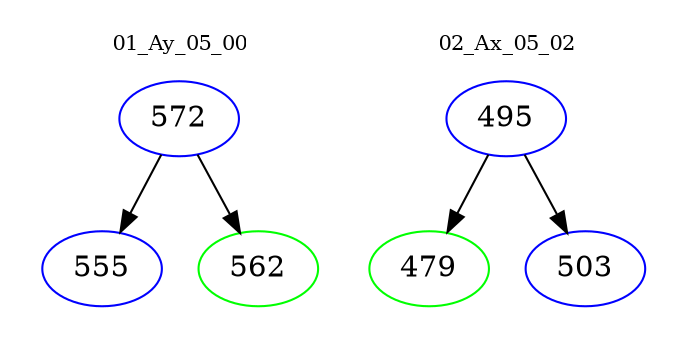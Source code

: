 digraph{
subgraph cluster_0 {
color = white
label = "01_Ay_05_00";
fontsize=10;
T0_572 [label="572", color="blue"]
T0_572 -> T0_555 [color="black"]
T0_555 [label="555", color="blue"]
T0_572 -> T0_562 [color="black"]
T0_562 [label="562", color="green"]
}
subgraph cluster_1 {
color = white
label = "02_Ax_05_02";
fontsize=10;
T1_495 [label="495", color="blue"]
T1_495 -> T1_479 [color="black"]
T1_479 [label="479", color="green"]
T1_495 -> T1_503 [color="black"]
T1_503 [label="503", color="blue"]
}
}
